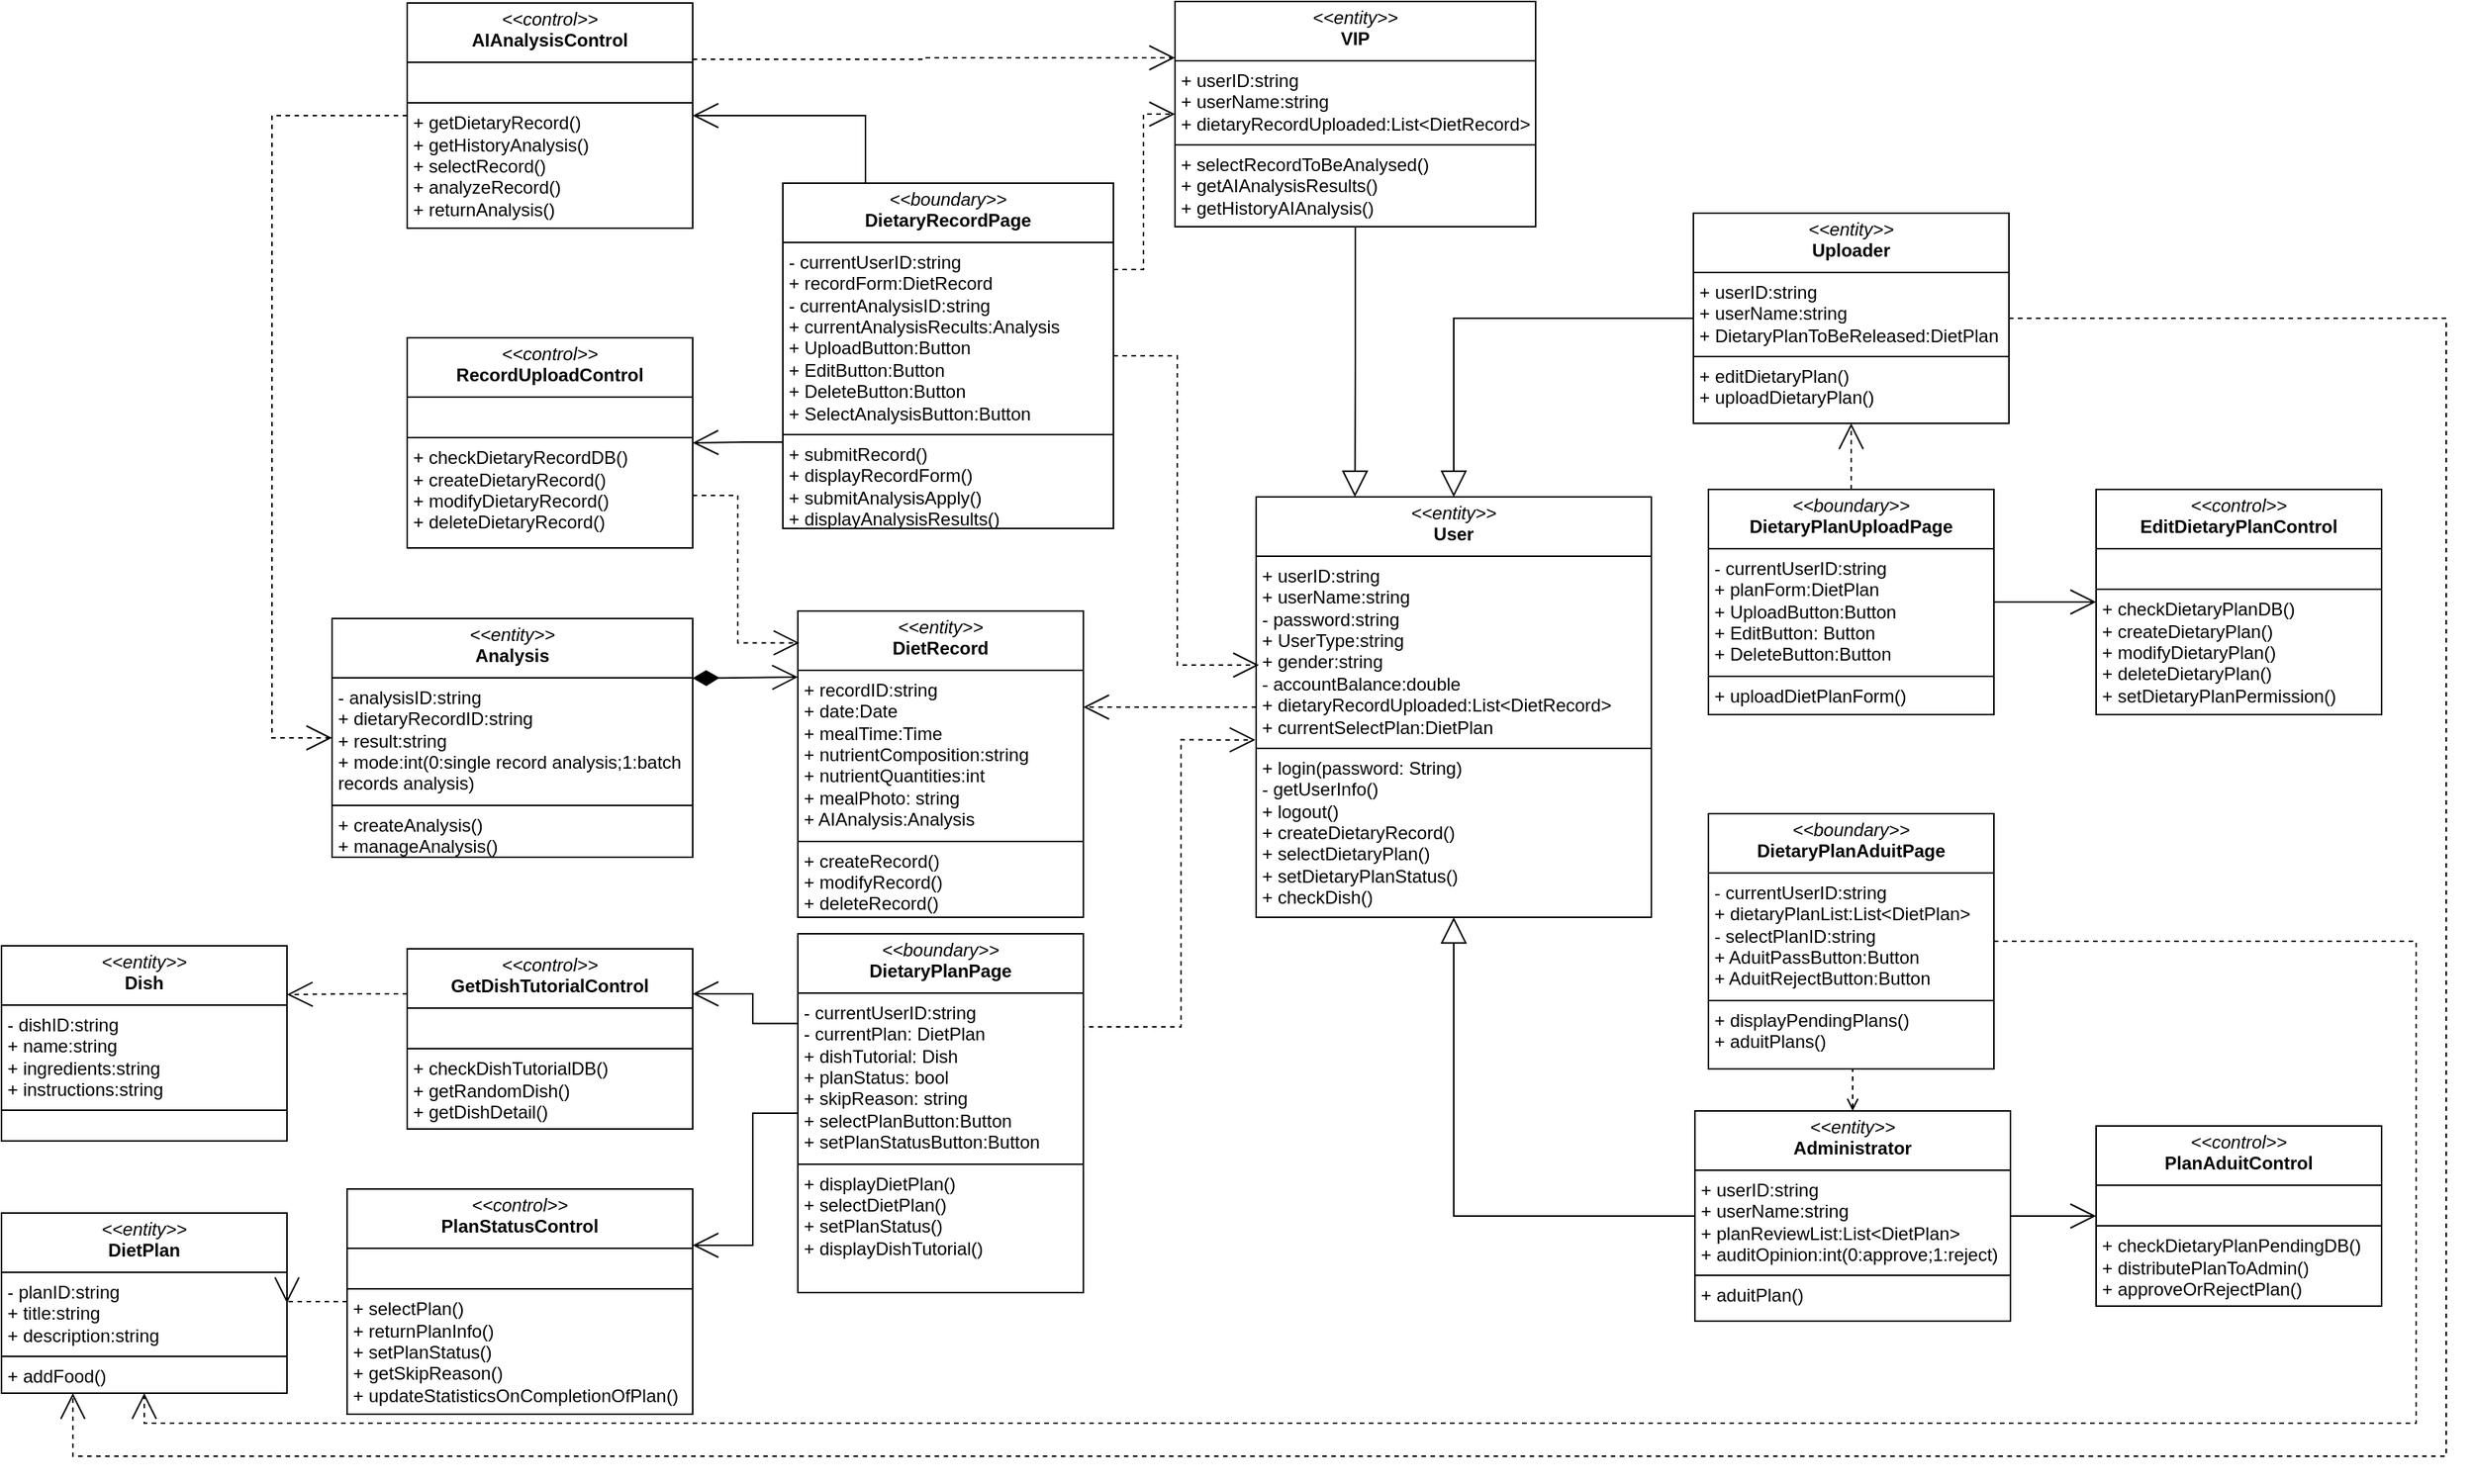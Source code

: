 <mxfile version="24.7.17">
  <diagram name="第 1 页" id="b5CFyAzR5DyCDUikjK1a">
    <mxGraphModel dx="1469" dy="1080" grid="1" gridSize="10" guides="1" tooltips="1" connect="1" arrows="1" fold="1" page="1" pageScale="1" pageWidth="827" pageHeight="1169" math="0" shadow="0">
      <root>
        <mxCell id="0" />
        <mxCell id="1" parent="0" />
        <mxCell id="4CscMd5ES8001QKOygNY-1" style="edgeStyle=orthogonalEdgeStyle;rounded=0;orthogonalLoop=1;jettySize=auto;html=1;exitX=0;exitY=0.75;exitDx=0;exitDy=0;entryX=1;entryY=0.5;entryDx=0;entryDy=0;endArrow=open;endFill=0;startSize=15;endSize=15;" parent="1" source="4CscMd5ES8001QKOygNY-4" target="4CscMd5ES8001QKOygNY-19" edge="1">
          <mxGeometry relative="1" as="geometry" />
        </mxCell>
        <mxCell id="4CscMd5ES8001QKOygNY-2" style="edgeStyle=orthogonalEdgeStyle;rounded=0;orthogonalLoop=1;jettySize=auto;html=1;exitX=1;exitY=0.25;exitDx=0;exitDy=0;entryX=0;entryY=0.5;entryDx=0;entryDy=0;endArrow=open;endFill=0;dashed=1;startSize=15;endSize=15;" parent="1" source="4CscMd5ES8001QKOygNY-4" target="4CscMd5ES8001QKOygNY-29" edge="1">
          <mxGeometry relative="1" as="geometry">
            <Array as="points">
              <mxPoint x="970" y="549" />
              <mxPoint x="970" y="445" />
            </Array>
          </mxGeometry>
        </mxCell>
        <mxCell id="4CscMd5ES8001QKOygNY-3" style="edgeStyle=orthogonalEdgeStyle;rounded=0;orthogonalLoop=1;jettySize=auto;html=1;exitX=0.25;exitY=0;exitDx=0;exitDy=0;entryX=1;entryY=0.5;entryDx=0;entryDy=0;endArrow=open;endFill=0;startSize=15;endSize=15;" parent="1" source="4CscMd5ES8001QKOygNY-4" target="4CscMd5ES8001QKOygNY-22" edge="1">
          <mxGeometry relative="1" as="geometry" />
        </mxCell>
        <mxCell id="4CscMd5ES8001QKOygNY-4" value="&lt;p style=&quot;margin:0px;margin-top:4px;text-align:center;&quot;&gt;&lt;i&gt;&amp;lt;&amp;lt;boundary&amp;gt;&amp;gt;&lt;/i&gt;&lt;br&gt;&lt;b&gt;DietaryRecordPage&lt;/b&gt;&lt;/p&gt;&lt;hr size=&quot;1&quot; style=&quot;border-style:solid;&quot;&gt;&lt;p style=&quot;margin:0px;margin-left:4px;&quot;&gt;- currentUserID:string&lt;br&gt;+ recordForm:DietRecord&lt;/p&gt;&lt;p style=&quot;margin:0px;margin-left:4px;&quot;&gt;- currentAnalysisID:string&lt;/p&gt;&lt;p style=&quot;margin:0px;margin-left:4px;&quot;&gt;+ currentAnalysisRecults:Analysis&lt;/p&gt;&lt;p style=&quot;margin:0px;margin-left:4px;&quot;&gt;+ UploadButton:Button&lt;/p&gt;&lt;p style=&quot;margin:0px;margin-left:4px;&quot;&gt;+ EditButton:Button&lt;/p&gt;&lt;p style=&quot;margin:0px;margin-left:4px;&quot;&gt;+ DeleteButton:Button&lt;/p&gt;&lt;p style=&quot;margin:0px;margin-left:4px;&quot;&gt;+ SelectAnalysisButton:Button&lt;/p&gt;&lt;hr size=&quot;1&quot; style=&quot;border-style:solid;&quot;&gt;&lt;p style=&quot;margin:0px;margin-left:4px;&quot;&gt;+ submitRecord()&lt;br&gt;+ displayRecordForm()&lt;/p&gt;&lt;p style=&quot;margin:0px;margin-left:4px;&quot;&gt;+ submitAnalysisApply()&lt;/p&gt;&lt;p style=&quot;margin:0px;margin-left:4px;&quot;&gt;+ displayAnalysisResults()&lt;/p&gt;" style="verticalAlign=top;align=left;overflow=fill;html=1;whiteSpace=wrap;" parent="1" vertex="1">
          <mxGeometry x="730" y="491" width="220" height="230" as="geometry" />
        </mxCell>
        <mxCell id="4CscMd5ES8001QKOygNY-5" style="edgeStyle=orthogonalEdgeStyle;rounded=0;orthogonalLoop=1;jettySize=auto;html=1;exitX=0;exitY=0.25;exitDx=0;exitDy=0;entryX=1;entryY=0.25;entryDx=0;entryDy=0;endArrow=open;endFill=0;startSize=15;endSize=15;" parent="1" source="4CscMd5ES8001QKOygNY-7" target="4CscMd5ES8001QKOygNY-28" edge="1">
          <mxGeometry relative="1" as="geometry" />
        </mxCell>
        <mxCell id="4CscMd5ES8001QKOygNY-6" style="edgeStyle=orthogonalEdgeStyle;rounded=0;orthogonalLoop=1;jettySize=auto;html=1;exitX=0;exitY=0.5;exitDx=0;exitDy=0;entryX=1;entryY=0.25;entryDx=0;entryDy=0;endArrow=open;endFill=0;startSize=15;endSize=15;" parent="1" source="4CscMd5ES8001QKOygNY-7" target="4CscMd5ES8001QKOygNY-24" edge="1">
          <mxGeometry relative="1" as="geometry" />
        </mxCell>
        <mxCell id="4CscMd5ES8001QKOygNY-7" value="&lt;p style=&quot;margin:0px;margin-top:4px;text-align:center;&quot;&gt;&lt;i&gt;&amp;lt;&amp;lt;boundary&amp;gt;&amp;gt;&lt;/i&gt;&lt;br&gt;&lt;b&gt;DietaryPlanPage&lt;/b&gt;&lt;/p&gt;&lt;hr size=&quot;1&quot; style=&quot;border-style:solid;&quot;&gt;&lt;p style=&quot;margin:0px;margin-left:4px;&quot;&gt;- currentUserID:string&lt;/p&gt;&lt;p style=&quot;margin:0px;margin-left:4px;&quot;&gt;- currentPlan: DietPlan&lt;/p&gt;&lt;p style=&quot;margin:0px;margin-left:4px;&quot;&gt;+ dishTutorial: Dish&lt;/p&gt;&lt;p style=&quot;margin:0px;margin-left:4px;&quot;&gt;+ planStatus: bool&lt;/p&gt;&lt;p style=&quot;margin:0px;margin-left:4px;&quot;&gt;+ skipReason: string&lt;/p&gt;&lt;p style=&quot;margin:0px;margin-left:4px;&quot;&gt;+ selectPlanButton:Button&lt;/p&gt;&lt;p style=&quot;margin:0px;margin-left:4px;&quot;&gt;+ setPlanStatusButton:Button&lt;/p&gt;&lt;hr size=&quot;1&quot; style=&quot;border-style:solid;&quot;&gt;&lt;p style=&quot;margin:0px;margin-left:4px;&quot;&gt;+ displayDietPlan()&lt;/p&gt;&lt;p style=&quot;margin:0px;margin-left:4px;&quot;&gt;+ selectDietPlan()&lt;/p&gt;&lt;p style=&quot;margin:0px;margin-left:4px;&quot;&gt;+ setPlanStatus()&lt;/p&gt;&lt;p style=&quot;margin:0px;margin-left:4px;&quot;&gt;+ displayDishTutorial()&lt;/p&gt;&lt;p style=&quot;margin:0px;margin-left:4px;&quot;&gt;&lt;br&gt;&lt;/p&gt;" style="verticalAlign=top;align=left;overflow=fill;html=1;whiteSpace=wrap;" parent="1" vertex="1">
          <mxGeometry x="740" y="991" width="190" height="239" as="geometry" />
        </mxCell>
        <mxCell id="4CscMd5ES8001QKOygNY-8" style="edgeStyle=orthogonalEdgeStyle;rounded=0;orthogonalLoop=1;jettySize=auto;html=1;exitX=0.5;exitY=0;exitDx=0;exitDy=0;entryX=0.5;entryY=1;entryDx=0;entryDy=0;dashed=1;endArrow=open;endFill=0;startSize=15;endSize=15;" parent="1" source="4CscMd5ES8001QKOygNY-10" target="4CscMd5ES8001QKOygNY-35" edge="1">
          <mxGeometry relative="1" as="geometry" />
        </mxCell>
        <mxCell id="4CscMd5ES8001QKOygNY-9" style="edgeStyle=orthogonalEdgeStyle;rounded=0;orthogonalLoop=1;jettySize=auto;html=1;exitX=1;exitY=0.5;exitDx=0;exitDy=0;entryX=0;entryY=0.5;entryDx=0;entryDy=0;endArrow=open;endFill=0;startSize=15;endSize=15;" parent="1" source="4CscMd5ES8001QKOygNY-10" target="4CscMd5ES8001QKOygNY-25" edge="1">
          <mxGeometry relative="1" as="geometry">
            <mxPoint x="1604" y="770" as="targetPoint" />
          </mxGeometry>
        </mxCell>
        <mxCell id="4CscMd5ES8001QKOygNY-10" value="&lt;p style=&quot;margin:0px;margin-top:4px;text-align:center;&quot;&gt;&lt;i&gt;&amp;lt;&amp;lt;boundary&amp;gt;&amp;gt;&lt;/i&gt;&lt;br&gt;&lt;b&gt;DietaryPlanUploadPage&lt;/b&gt;&lt;/p&gt;&lt;hr size=&quot;1&quot; style=&quot;border-style:solid;&quot;&gt;&lt;p style=&quot;margin:0px;margin-left:4px;&quot;&gt;- currentUserID:string&lt;/p&gt;&lt;p style=&quot;margin:0px;margin-left:4px;&quot;&gt;+ planForm:DietPlan&lt;/p&gt;&lt;p style=&quot;margin:0px;margin-left:4px;&quot;&gt;+ UploadButton:Button&lt;/p&gt;&lt;p style=&quot;margin:0px;margin-left:4px;&quot;&gt;+ EditButton: Button&lt;/p&gt;&lt;p style=&quot;margin:0px;margin-left:4px;&quot;&gt;+ DeleteButton:Button&lt;/p&gt;&lt;hr size=&quot;1&quot; style=&quot;border-style:solid;&quot;&gt;&lt;p style=&quot;margin:0px;margin-left:4px;&quot;&gt;+ uploadDietPlanForm()&lt;/p&gt;" style="verticalAlign=top;align=left;overflow=fill;html=1;whiteSpace=wrap;" parent="1" vertex="1">
          <mxGeometry x="1346" y="695" width="190" height="150" as="geometry" />
        </mxCell>
        <mxCell id="4CscMd5ES8001QKOygNY-11" style="edgeStyle=orthogonalEdgeStyle;rounded=0;orthogonalLoop=1;jettySize=auto;html=1;exitX=0.5;exitY=1;exitDx=0;exitDy=0;entryX=0.5;entryY=0;entryDx=0;entryDy=0;dashed=1;endArrow=open;endFill=0;" parent="1" source="4CscMd5ES8001QKOygNY-13" target="4CscMd5ES8001QKOygNY-32" edge="1">
          <mxGeometry relative="1" as="geometry" />
        </mxCell>
        <mxCell id="4CscMd5ES8001QKOygNY-12" style="edgeStyle=orthogonalEdgeStyle;rounded=0;orthogonalLoop=1;jettySize=auto;html=1;exitX=1;exitY=0.5;exitDx=0;exitDy=0;entryX=0.5;entryY=1;entryDx=0;entryDy=0;dashed=1;endArrow=open;endFill=0;endSize=15;" parent="1" source="4CscMd5ES8001QKOygNY-13" target="4CscMd5ES8001QKOygNY-17" edge="1">
          <mxGeometry relative="1" as="geometry">
            <Array as="points">
              <mxPoint x="1817" y="996" />
              <mxPoint x="1817" y="1317" />
              <mxPoint x="305" y="1317" />
            </Array>
          </mxGeometry>
        </mxCell>
        <mxCell id="4CscMd5ES8001QKOygNY-13" value="&lt;p style=&quot;margin:0px;margin-top:4px;text-align:center;&quot;&gt;&lt;i&gt;&amp;lt;&amp;lt;boundary&amp;gt;&amp;gt;&lt;/i&gt;&lt;br&gt;&lt;b&gt;DietaryPlanAduitPage&lt;/b&gt;&lt;/p&gt;&lt;hr size=&quot;1&quot; style=&quot;border-style:solid;&quot;&gt;&lt;p style=&quot;margin:0px;margin-left:4px;&quot;&gt;- currentUserID:string&lt;/p&gt;&lt;p style=&quot;margin:0px;margin-left:4px;&quot;&gt;+ dietaryPlanList:List&amp;lt;DietPlan&amp;gt;&lt;/p&gt;&lt;p style=&quot;margin:0px;margin-left:4px;&quot;&gt;- selectPlanID:string&lt;/p&gt;&lt;p style=&quot;margin:0px;margin-left:4px;&quot;&gt;+ AduitPassButton:Button&lt;/p&gt;&lt;p style=&quot;margin:0px;margin-left:4px;&quot;&gt;+ AduitRejectButton:Button&lt;/p&gt;&lt;hr size=&quot;1&quot; style=&quot;border-style:solid;&quot;&gt;&lt;p style=&quot;margin:0px;margin-left:4px;&quot;&gt;+ displayPendingPlans()&lt;/p&gt;&lt;p style=&quot;margin:0px;margin-left:4px;&quot;&gt;+ aduitPlans()&lt;/p&gt;" style="verticalAlign=top;align=left;overflow=fill;html=1;whiteSpace=wrap;" parent="1" vertex="1">
          <mxGeometry x="1346" y="911" width="190" height="170" as="geometry" />
        </mxCell>
        <mxCell id="4CscMd5ES8001QKOygNY-14" value="&lt;p style=&quot;margin:0px;margin-top:4px;text-align:center;&quot;&gt;&lt;i&gt;&amp;lt;&amp;lt;entity&amp;gt;&amp;gt;&lt;/i&gt;&lt;br&gt;&lt;b&gt;DietRecord&lt;/b&gt;&lt;/p&gt;&lt;hr size=&quot;1&quot; style=&quot;border-style:solid;&quot;&gt;&lt;p style=&quot;margin:0px;margin-left:4px;&quot;&gt;+ recordID:string&lt;/p&gt;&lt;p style=&quot;margin:0px;margin-left:4px;&quot;&gt;+ date:Date&lt;/p&gt;&lt;p style=&quot;margin:0px;margin-left:4px;&quot;&gt;+ mealTime:Time&lt;/p&gt;&lt;p style=&quot;margin:0px;margin-left:4px;&quot;&gt;+&amp;nbsp;nutrientComposition:string&lt;/p&gt;&lt;p style=&quot;margin:0px;margin-left:4px;&quot;&gt;+ nutrientQuantities:int&lt;/p&gt;&lt;p style=&quot;margin:0px;margin-left:4px;&quot;&gt;+ mealPhoto: string&lt;/p&gt;&lt;p style=&quot;margin:0px;margin-left:4px;&quot;&gt;+ AIAnalysis:Analysis&lt;/p&gt;&lt;hr size=&quot;1&quot; style=&quot;border-style:solid;&quot;&gt;&lt;p style=&quot;margin:0px;margin-left:4px;&quot;&gt;+ createRecord()&lt;/p&gt;&lt;p style=&quot;margin:0px;margin-left:4px;&quot;&gt;+ modifyRecord()&lt;/p&gt;&lt;p style=&quot;margin:0px;margin-left:4px;&quot;&gt;+ deleteRecord()&lt;/p&gt;" style="verticalAlign=top;align=left;overflow=fill;html=1;whiteSpace=wrap;" parent="1" vertex="1">
          <mxGeometry x="740" y="776" width="190" height="204" as="geometry" />
        </mxCell>
        <mxCell id="4CscMd5ES8001QKOygNY-15" style="edgeStyle=orthogonalEdgeStyle;rounded=0;orthogonalLoop=1;jettySize=auto;html=1;exitX=1;exitY=0.25;exitDx=0;exitDy=0;endArrow=open;endFill=0;startArrow=diamondThin;startFill=1;startSize=15;endSize=15;" parent="1" source="4CscMd5ES8001QKOygNY-16" edge="1">
          <mxGeometry relative="1" as="geometry">
            <mxPoint x="740" y="820" as="targetPoint" />
            <Array as="points">
              <mxPoint x="740" y="821" />
            </Array>
          </mxGeometry>
        </mxCell>
        <mxCell id="4CscMd5ES8001QKOygNY-16" value="&lt;p style=&quot;margin:0px;margin-top:4px;text-align:center;&quot;&gt;&lt;i&gt;&amp;lt;&amp;lt;entity&amp;gt;&amp;gt;&lt;/i&gt;&lt;br&gt;&lt;b&gt;Analysis&lt;/b&gt;&lt;/p&gt;&lt;hr size=&quot;1&quot; style=&quot;border-style:solid;&quot;&gt;&lt;p style=&quot;margin:0px;margin-left:4px;&quot;&gt;- analysisID:string&lt;/p&gt;&lt;p style=&quot;margin:0px;margin-left:4px;&quot;&gt;+ dietaryRecordID:string&lt;/p&gt;&lt;p style=&quot;margin:0px;margin-left:4px;&quot;&gt;+ result:string&lt;/p&gt;&lt;p style=&quot;margin:0px;margin-left:4px;&quot;&gt;+ mode:int(0:single record analysis;1:batch records analysis)&lt;/p&gt;&lt;hr size=&quot;1&quot; style=&quot;border-style:solid;&quot;&gt;&lt;p style=&quot;margin:0px;margin-left:4px;&quot;&gt;+ createAnalysis()&lt;/p&gt;&lt;p style=&quot;margin:0px;margin-left:4px;&quot;&gt;+ manageAnalysis()&lt;/p&gt;&lt;p style=&quot;margin:0px;margin-left:4px;&quot;&gt;&lt;br&gt;&lt;/p&gt;" style="verticalAlign=top;align=left;overflow=fill;html=1;whiteSpace=wrap;" parent="1" vertex="1">
          <mxGeometry x="430" y="781" width="240" height="159" as="geometry" />
        </mxCell>
        <mxCell id="4CscMd5ES8001QKOygNY-17" value="&lt;p style=&quot;margin:0px;margin-top:4px;text-align:center;&quot;&gt;&lt;i&gt;&amp;lt;&amp;lt;entity&amp;gt;&amp;gt;&lt;/i&gt;&lt;br&gt;&lt;b&gt;DietPlan&lt;/b&gt;&lt;/p&gt;&lt;hr size=&quot;1&quot; style=&quot;border-style:solid;&quot;&gt;&lt;p style=&quot;margin:0px;margin-left:4px;&quot;&gt;- planID:string&lt;/p&gt;&lt;p style=&quot;margin:0px;margin-left:4px;&quot;&gt;+ title:string&lt;/p&gt;&lt;p style=&quot;margin:0px;margin-left:4px;&quot;&gt;+ description:string&lt;span style=&quot;background-color: initial;&quot;&gt;&amp;nbsp;&lt;/span&gt;&lt;/p&gt;&lt;hr size=&quot;1&quot; style=&quot;border-style:solid;&quot;&gt;&lt;p style=&quot;margin:0px;margin-left:4px;&quot;&gt;+ addFood()&lt;/p&gt;" style="verticalAlign=top;align=left;overflow=fill;html=1;whiteSpace=wrap;" parent="1" vertex="1">
          <mxGeometry x="210" y="1177" width="190" height="120" as="geometry" />
        </mxCell>
        <mxCell id="4CscMd5ES8001QKOygNY-18" value="&lt;p style=&quot;margin:0px;margin-top:4px;text-align:center;&quot;&gt;&lt;i&gt;&amp;lt;&amp;lt;entity&amp;gt;&amp;gt;&lt;/i&gt;&lt;br&gt;&lt;b&gt;Dish&lt;/b&gt;&lt;/p&gt;&lt;hr size=&quot;1&quot; style=&quot;border-style:solid;&quot;&gt;&lt;p style=&quot;margin:0px;margin-left:4px;&quot;&gt;- dishID:string&lt;/p&gt;&lt;p style=&quot;margin:0px;margin-left:4px;&quot;&gt;+ name:string&lt;/p&gt;&lt;p style=&quot;margin:0px;margin-left:4px;&quot;&gt;+ ingredients:string&lt;/p&gt;&lt;p style=&quot;margin:0px;margin-left:4px;&quot;&gt;+ instructions:string&lt;/p&gt;&lt;hr size=&quot;1&quot; style=&quot;border-style:solid;&quot;&gt;&lt;p style=&quot;margin:0px;margin-left:4px;&quot;&gt;&lt;br&gt;&lt;/p&gt;" style="verticalAlign=top;align=left;overflow=fill;html=1;whiteSpace=wrap;" parent="1" vertex="1">
          <mxGeometry x="210" y="999" width="190" height="130" as="geometry" />
        </mxCell>
        <mxCell id="4CscMd5ES8001QKOygNY-19" value="&lt;p style=&quot;margin:0px;margin-top:4px;text-align:center;&quot;&gt;&lt;i&gt;&amp;lt;&amp;lt;control&amp;gt;&amp;gt;&lt;/i&gt;&lt;br&gt;&lt;b&gt;RecordUploadControl&lt;/b&gt;&lt;/p&gt;&lt;hr size=&quot;1&quot; style=&quot;border-style:solid;&quot;&gt;&lt;p style=&quot;margin:0px;margin-left:4px;&quot;&gt;&lt;br&gt;&lt;/p&gt;&lt;hr size=&quot;1&quot; style=&quot;border-style:solid;&quot;&gt;&lt;p style=&quot;margin:0px;margin-left:4px;&quot;&gt;+ checkDietaryRecordDB()&lt;/p&gt;&lt;p style=&quot;margin:0px;margin-left:4px;&quot;&gt;+ createDietaryRecord()&lt;/p&gt;&lt;p style=&quot;margin:0px;margin-left:4px;&quot;&gt;+ modifyDietaryRecord()&lt;/p&gt;&lt;p style=&quot;margin:0px;margin-left:4px;&quot;&gt;+ deleteDietaryRecord()&lt;/p&gt;&lt;p style=&quot;margin:0px;margin-left:4px;&quot;&gt;&lt;br&gt;&lt;/p&gt;" style="verticalAlign=top;align=left;overflow=fill;html=1;whiteSpace=wrap;" parent="1" vertex="1">
          <mxGeometry x="480" y="594" width="190" height="140" as="geometry" />
        </mxCell>
        <mxCell id="4CscMd5ES8001QKOygNY-20" style="edgeStyle=orthogonalEdgeStyle;rounded=0;orthogonalLoop=1;jettySize=auto;html=1;exitX=0;exitY=0.5;exitDx=0;exitDy=0;dashed=1;endArrow=open;endFill=0;startSize=15;endSize=15;entryX=0;entryY=0.5;entryDx=0;entryDy=0;" parent="1" source="4CscMd5ES8001QKOygNY-22" target="4CscMd5ES8001QKOygNY-16" edge="1">
          <mxGeometry relative="1" as="geometry">
            <Array as="points">
              <mxPoint x="390" y="446" />
              <mxPoint x="390" y="861" />
            </Array>
            <mxPoint x="390" y="870" as="targetPoint" />
          </mxGeometry>
        </mxCell>
        <mxCell id="4CscMd5ES8001QKOygNY-21" style="edgeStyle=orthogonalEdgeStyle;rounded=0;orthogonalLoop=1;jettySize=auto;html=1;exitX=1;exitY=0.25;exitDx=0;exitDy=0;entryX=0;entryY=0.25;entryDx=0;entryDy=0;dashed=1;endArrow=open;endFill=0;startSize=15;endSize=15;" parent="1" source="4CscMd5ES8001QKOygNY-22" target="4CscMd5ES8001QKOygNY-29" edge="1">
          <mxGeometry relative="1" as="geometry" />
        </mxCell>
        <mxCell id="4CscMd5ES8001QKOygNY-22" value="&lt;p style=&quot;margin:0px;margin-top:4px;text-align:center;&quot;&gt;&lt;i&gt;&amp;lt;&amp;lt;control&amp;gt;&amp;gt;&lt;/i&gt;&lt;br&gt;&lt;b&gt;AIAnalysisControl&lt;/b&gt;&lt;/p&gt;&lt;hr size=&quot;1&quot; style=&quot;border-style:solid;&quot;&gt;&lt;p style=&quot;margin:0px;margin-left:4px;&quot;&gt;&lt;br&gt;&lt;/p&gt;&lt;hr size=&quot;1&quot; style=&quot;border-style:solid;&quot;&gt;&lt;p style=&quot;margin:0px;margin-left:4px;&quot;&gt;+ getDietaryRecord()&lt;/p&gt;&lt;p style=&quot;margin:0px;margin-left:4px;&quot;&gt;+ getHistoryAnalysis()&lt;/p&gt;&lt;p style=&quot;margin:0px;margin-left:4px;&quot;&gt;+ selectRecord()&lt;/p&gt;&lt;p style=&quot;margin:0px;margin-left:4px;&quot;&gt;+ analyzeRecord()&lt;/p&gt;&lt;p style=&quot;margin:0px;margin-left:4px;&quot;&gt;+ returnAnalysis()&lt;/p&gt;" style="verticalAlign=top;align=left;overflow=fill;html=1;whiteSpace=wrap;" parent="1" vertex="1">
          <mxGeometry x="480" y="371" width="190" height="150" as="geometry" />
        </mxCell>
        <mxCell id="4CscMd5ES8001QKOygNY-23" style="edgeStyle=orthogonalEdgeStyle;rounded=0;orthogonalLoop=1;jettySize=auto;html=1;exitX=0;exitY=0.5;exitDx=0;exitDy=0;entryX=1;entryY=0.5;entryDx=0;entryDy=0;dashed=1;endArrow=open;endFill=0;startSize=15;endSize=15;" parent="1" source="4CscMd5ES8001QKOygNY-24" target="4CscMd5ES8001QKOygNY-17" edge="1">
          <mxGeometry relative="1" as="geometry" />
        </mxCell>
        <mxCell id="4CscMd5ES8001QKOygNY-24" value="&lt;p style=&quot;margin:0px;margin-top:4px;text-align:center;&quot;&gt;&lt;i&gt;&amp;lt;&amp;lt;control&amp;gt;&amp;gt;&lt;/i&gt;&lt;br&gt;&lt;b&gt;PlanStatusControl&lt;/b&gt;&lt;/p&gt;&lt;hr size=&quot;1&quot; style=&quot;border-style:solid;&quot;&gt;&lt;p style=&quot;margin:0px;margin-left:4px;&quot;&gt;&lt;br&gt;&lt;/p&gt;&lt;hr size=&quot;1&quot; style=&quot;border-style:solid;&quot;&gt;&lt;p style=&quot;margin: 0px 0px 0px 4px;&quot;&gt;+ selectPlan()&lt;/p&gt;&lt;p style=&quot;margin: 0px 0px 0px 4px;&quot;&gt;+ returnPlanInfo()&lt;/p&gt;&lt;p style=&quot;margin:0px;margin-left:4px;&quot;&gt;+ setPlanStatus()&lt;/p&gt;&lt;p style=&quot;margin:0px;margin-left:4px;&quot;&gt;+ getSkipReason()&lt;/p&gt;&lt;p style=&quot;margin:0px;margin-left:4px;&quot;&gt;+ updateStatisticsOnCompletionOfPlan()&lt;/p&gt;" style="verticalAlign=top;align=left;overflow=fill;html=1;whiteSpace=wrap;" parent="1" vertex="1">
          <mxGeometry x="440" y="1161" width="230" height="150" as="geometry" />
        </mxCell>
        <mxCell id="4CscMd5ES8001QKOygNY-25" value="&lt;p style=&quot;margin:0px;margin-top:4px;text-align:center;&quot;&gt;&lt;i&gt;&amp;lt;&amp;lt;control&amp;gt;&amp;gt;&lt;/i&gt;&lt;br&gt;&lt;b&gt;EditDietaryPlanControl&lt;/b&gt;&lt;/p&gt;&lt;hr size=&quot;1&quot; style=&quot;border-style:solid;&quot;&gt;&lt;p style=&quot;margin:0px;margin-left:4px;&quot;&gt;&lt;br&gt;&lt;/p&gt;&lt;hr size=&quot;1&quot; style=&quot;border-style:solid;&quot;&gt;&lt;p style=&quot;margin:0px;margin-left:4px;&quot;&gt;+ checkDietaryPlanDB()&lt;/p&gt;&lt;p style=&quot;margin:0px;margin-left:4px;&quot;&gt;+ createDietaryPlan()&lt;/p&gt;&lt;p style=&quot;margin:0px;margin-left:4px;&quot;&gt;+ modifyDietaryPlan()&lt;/p&gt;&lt;p style=&quot;margin:0px;margin-left:4px;&quot;&gt;+ deleteDietaryPlan()&lt;/p&gt;&lt;p style=&quot;margin:0px;margin-left:4px;&quot;&gt;+ setDietaryPlanPermission()&lt;/p&gt;" style="verticalAlign=top;align=left;overflow=fill;html=1;whiteSpace=wrap;" parent="1" vertex="1">
          <mxGeometry x="1604" y="695" width="190" height="150" as="geometry" />
        </mxCell>
        <mxCell id="4CscMd5ES8001QKOygNY-26" value="&lt;p style=&quot;margin:0px;margin-top:4px;text-align:center;&quot;&gt;&lt;i&gt;&amp;lt;&amp;lt;control&amp;gt;&amp;gt;&lt;/i&gt;&lt;br&gt;&lt;b&gt;PlanAduitControl&lt;/b&gt;&lt;/p&gt;&lt;hr size=&quot;1&quot; style=&quot;border-style:solid;&quot;&gt;&lt;p style=&quot;margin:0px;margin-left:4px;&quot;&gt;&lt;br&gt;&lt;/p&gt;&lt;hr size=&quot;1&quot; style=&quot;border-style:solid;&quot;&gt;&lt;p style=&quot;margin:0px;margin-left:4px;&quot;&gt;+ checkDietaryPlanPendingDB()&lt;/p&gt;&lt;p style=&quot;margin:0px;margin-left:4px;&quot;&gt;+ distributePlanToAdmin()&lt;/p&gt;&lt;p style=&quot;margin:0px;margin-left:4px;&quot;&gt;+ approveOrRejectPlan()&lt;/p&gt;&lt;p style=&quot;margin:0px;margin-left:4px;&quot;&gt;&lt;br&gt;&lt;/p&gt;" style="verticalAlign=top;align=left;overflow=fill;html=1;whiteSpace=wrap;" parent="1" vertex="1">
          <mxGeometry x="1604" y="1119" width="190" height="120" as="geometry" />
        </mxCell>
        <mxCell id="4CscMd5ES8001QKOygNY-27" style="edgeStyle=orthogonalEdgeStyle;rounded=0;orthogonalLoop=1;jettySize=auto;html=1;exitX=0;exitY=0.25;exitDx=0;exitDy=0;entryX=1;entryY=0.25;entryDx=0;entryDy=0;dashed=1;endArrow=open;endFill=0;startSize=15;endSize=15;" parent="1" source="4CscMd5ES8001QKOygNY-28" target="4CscMd5ES8001QKOygNY-18" edge="1">
          <mxGeometry relative="1" as="geometry" />
        </mxCell>
        <mxCell id="4CscMd5ES8001QKOygNY-28" value="&lt;p style=&quot;margin:0px;margin-top:4px;text-align:center;&quot;&gt;&lt;i&gt;&amp;lt;&amp;lt;control&amp;gt;&amp;gt;&lt;/i&gt;&lt;br&gt;&lt;b&gt;GetDishTutorialControl&lt;/b&gt;&lt;/p&gt;&lt;hr size=&quot;1&quot; style=&quot;border-style:solid;&quot;&gt;&lt;p style=&quot;margin:0px;margin-left:4px;&quot;&gt;&lt;br&gt;&lt;/p&gt;&lt;hr size=&quot;1&quot; style=&quot;border-style:solid;&quot;&gt;&lt;p style=&quot;margin:0px;margin-left:4px;&quot;&gt;+ checkDishTutorialDB()&lt;/p&gt;&lt;p style=&quot;margin:0px;margin-left:4px;&quot;&gt;+ getRandomDish()&lt;/p&gt;&lt;p style=&quot;margin:0px;margin-left:4px;&quot;&gt;+ getDishDetail()&lt;/p&gt;&lt;p style=&quot;margin:0px;margin-left:4px;&quot;&gt;&lt;br&gt;&lt;/p&gt;" style="verticalAlign=top;align=left;overflow=fill;html=1;whiteSpace=wrap;" parent="1" vertex="1">
          <mxGeometry x="480" y="1001" width="190" height="120" as="geometry" />
        </mxCell>
        <mxCell id="4CscMd5ES8001QKOygNY-29" value="&lt;p style=&quot;margin:0px;margin-top:4px;text-align:center;&quot;&gt;&lt;i&gt;&amp;lt;&amp;lt;entity&amp;gt;&amp;gt;&lt;/i&gt;&lt;br&gt;&lt;b&gt;VIP&lt;/b&gt;&lt;/p&gt;&lt;hr size=&quot;1&quot; style=&quot;border-style:solid;&quot;&gt;&lt;p style=&quot;margin:0px;margin-left:4px;&quot;&gt;+ userID:string&lt;/p&gt;&lt;p style=&quot;margin:0px;margin-left:4px;&quot;&gt;+ userName:string&lt;/p&gt;&lt;p style=&quot;margin:0px;margin-left:4px;&quot;&gt;+ dietaryRecordUploaded:List&amp;lt;DietRecord&amp;gt;&lt;/p&gt;&lt;hr size=&quot;1&quot; style=&quot;border-style:solid;&quot;&gt;&lt;p style=&quot;margin:0px;margin-left:4px;&quot;&gt;+ selectRecordToBeAnalysed()&lt;/p&gt;&lt;p style=&quot;margin:0px;margin-left:4px;&quot;&gt;+ getAIAnalysisResults()&lt;/p&gt;&lt;p style=&quot;margin:0px;margin-left:4px;&quot;&gt;+ getHistoryAIAnalysis()&lt;/p&gt;&lt;p style=&quot;margin:0px;margin-left:4px;&quot;&gt;&lt;br&gt;&lt;/p&gt;" style="verticalAlign=top;align=left;overflow=fill;html=1;whiteSpace=wrap;" parent="1" vertex="1">
          <mxGeometry x="991" y="370" width="240" height="150" as="geometry" />
        </mxCell>
        <mxCell id="4CscMd5ES8001QKOygNY-30" style="edgeStyle=orthogonalEdgeStyle;rounded=0;orthogonalLoop=1;jettySize=auto;html=1;exitX=0;exitY=0.5;exitDx=0;exitDy=0;entryX=0.5;entryY=1;entryDx=0;entryDy=0;endArrow=block;endFill=0;startSize=15;endSize=15;" parent="1" source="4CscMd5ES8001QKOygNY-32" target="4CscMd5ES8001QKOygNY-36" edge="1">
          <mxGeometry relative="1" as="geometry" />
        </mxCell>
        <mxCell id="4CscMd5ES8001QKOygNY-31" style="edgeStyle=orthogonalEdgeStyle;rounded=0;orthogonalLoop=1;jettySize=auto;html=1;exitX=1;exitY=0.5;exitDx=0;exitDy=0;entryX=0;entryY=0.5;entryDx=0;entryDy=0;endArrow=open;endFill=0;endSize=15;" parent="1" source="4CscMd5ES8001QKOygNY-32" target="4CscMd5ES8001QKOygNY-26" edge="1">
          <mxGeometry relative="1" as="geometry" />
        </mxCell>
        <mxCell id="4CscMd5ES8001QKOygNY-32" value="&lt;p style=&quot;margin:0px;margin-top:4px;text-align:center;&quot;&gt;&lt;i&gt;&amp;lt;&amp;lt;entity&amp;gt;&amp;gt;&lt;/i&gt;&lt;br&gt;&lt;b&gt;Administrator&lt;/b&gt;&lt;/p&gt;&lt;hr size=&quot;1&quot; style=&quot;border-style:solid;&quot;&gt;&lt;p style=&quot;margin:0px;margin-left:4px;&quot;&gt;+ userID:string&lt;/p&gt;&lt;p style=&quot;margin:0px;margin-left:4px;&quot;&gt;+ userName:string&lt;/p&gt;&lt;p style=&quot;margin:0px;margin-left:4px;&quot;&gt;+&lt;span style=&quot;background-color: initial;&quot;&gt;&amp;nbsp;p&lt;/span&gt;&lt;span style=&quot;background-color: initial;&quot;&gt;lanReviewLis&lt;/span&gt;&lt;span style=&quot;background-color: initial;&quot;&gt;t:List&amp;lt;DietPlan&amp;gt;&lt;/span&gt;&lt;/p&gt;&lt;p style=&quot;margin:0px;margin-left:4px;&quot;&gt;&lt;span style=&quot;background-color: initial;&quot;&gt;+ a&lt;/span&gt;&lt;span style=&quot;background-color: initial;&quot;&gt;uditOpinion:int(0:approve;1:reject)&lt;/span&gt;&lt;/p&gt;&lt;hr size=&quot;1&quot; style=&quot;border-style:solid;&quot;&gt;&lt;p style=&quot;margin:0px;margin-left:4px;&quot;&gt;+ aduitPlan()&lt;/p&gt;" style="verticalAlign=top;align=left;overflow=fill;html=1;whiteSpace=wrap;" parent="1" vertex="1">
          <mxGeometry x="1337" y="1109" width="210" height="140" as="geometry" />
        </mxCell>
        <mxCell id="4CscMd5ES8001QKOygNY-33" style="edgeStyle=orthogonalEdgeStyle;rounded=0;orthogonalLoop=1;jettySize=auto;html=1;exitX=0;exitY=0.5;exitDx=0;exitDy=0;entryX=0.5;entryY=0;entryDx=0;entryDy=0;endArrow=block;endFill=0;startSize=15;endSize=15;" parent="1" source="4CscMd5ES8001QKOygNY-35" target="4CscMd5ES8001QKOygNY-36" edge="1">
          <mxGeometry relative="1" as="geometry" />
        </mxCell>
        <mxCell id="4CscMd5ES8001QKOygNY-34" style="edgeStyle=orthogonalEdgeStyle;rounded=0;orthogonalLoop=1;jettySize=auto;html=1;exitX=1;exitY=0.5;exitDx=0;exitDy=0;entryX=0.25;entryY=1;entryDx=0;entryDy=0;dashed=1;endArrow=open;endFill=0;endSize=15;" parent="1" source="4CscMd5ES8001QKOygNY-35" target="4CscMd5ES8001QKOygNY-17" edge="1">
          <mxGeometry relative="1" as="geometry">
            <Array as="points">
              <mxPoint x="1837" y="581" />
              <mxPoint x="1837" y="1339" />
              <mxPoint x="258" y="1339" />
            </Array>
          </mxGeometry>
        </mxCell>
        <mxCell id="4CscMd5ES8001QKOygNY-35" value="&lt;p style=&quot;margin:0px;margin-top:4px;text-align:center;&quot;&gt;&lt;i&gt;&amp;lt;&amp;lt;entity&amp;gt;&amp;gt;&lt;/i&gt;&lt;br&gt;&lt;b&gt;Uploader&lt;/b&gt;&lt;/p&gt;&lt;hr size=&quot;1&quot; style=&quot;border-style:solid;&quot;&gt;&lt;p style=&quot;margin:0px;margin-left:4px;&quot;&gt;+ userID:string&lt;/p&gt;&lt;p style=&quot;margin:0px;margin-left:4px;&quot;&gt;+ userName:string&lt;/p&gt;&lt;p style=&quot;margin:0px;margin-left:4px;&quot;&gt;+ DietaryPlanToBeReleased:DietPlan&lt;/p&gt;&lt;hr size=&quot;1&quot; style=&quot;border-style:solid;&quot;&gt;&lt;p style=&quot;margin:0px;margin-left:4px;&quot;&gt;+ editDietaryPlan()&lt;/p&gt;&lt;p style=&quot;margin:0px;margin-left:4px;&quot;&gt;+ uploadDietaryPlan()&lt;/p&gt;" style="verticalAlign=top;align=left;overflow=fill;html=1;whiteSpace=wrap;" parent="1" vertex="1">
          <mxGeometry x="1336" y="511" width="210" height="140" as="geometry" />
        </mxCell>
        <mxCell id="4CscMd5ES8001QKOygNY-36" value="&lt;p style=&quot;margin:0px;margin-top:4px;text-align:center;&quot;&gt;&lt;i&gt;&amp;lt;&amp;lt;entity&amp;gt;&amp;gt;&lt;/i&gt;&lt;br&gt;&lt;b&gt;User&lt;/b&gt;&lt;/p&gt;&lt;hr size=&quot;1&quot; style=&quot;border-style:solid;&quot;&gt;&lt;p style=&quot;margin:0px;margin-left:4px;&quot;&gt;+ userID:string&lt;/p&gt;&lt;p style=&quot;margin:0px;margin-left:4px;&quot;&gt;+ userName:string&lt;/p&gt;&lt;p style=&quot;margin:0px;margin-left:4px;&quot;&gt;- password:string&lt;/p&gt;&lt;p style=&quot;margin:0px;margin-left:4px;&quot;&gt;+ UserType:string&lt;/p&gt;&lt;p style=&quot;margin:0px;margin-left:4px;&quot;&gt;+ gender:string&lt;/p&gt;&lt;p style=&quot;margin:0px;margin-left:4px;&quot;&gt;- accountBalance:double&lt;/p&gt;&lt;p style=&quot;margin:0px;margin-left:4px;&quot;&gt;+ dietaryRecordUploaded:List&amp;lt;DietRecord&amp;gt;&lt;/p&gt;&lt;p style=&quot;margin:0px;margin-left:4px;&quot;&gt;+ currentSelectPlan:DietPlan&lt;/p&gt;&lt;hr size=&quot;1&quot; style=&quot;border-style:solid;&quot;&gt;&lt;p style=&quot;margin:0px;margin-left:4px;&quot;&gt;+ login(password: String)&lt;/p&gt;&lt;p style=&quot;margin:0px;margin-left:4px;&quot;&gt;- getUserInfo()&lt;/p&gt;&lt;p style=&quot;margin:0px;margin-left:4px;&quot;&gt;+ logout()&lt;/p&gt;&lt;p style=&quot;margin:0px;margin-left:4px;&quot;&gt;+ createDietaryRecord()&lt;/p&gt;&lt;p style=&quot;margin:0px;margin-left:4px;&quot;&gt;+ selectDietaryPlan()&lt;/p&gt;&lt;p style=&quot;margin:0px;margin-left:4px;&quot;&gt;+ setDietaryPlanStatus()&lt;/p&gt;&lt;p style=&quot;margin:0px;margin-left:4px;&quot;&gt;+ checkDish()&lt;/p&gt;&lt;p style=&quot;margin:0px;margin-left:4px;&quot;&gt;&lt;br&gt;&lt;/p&gt;" style="verticalAlign=top;align=left;overflow=fill;html=1;whiteSpace=wrap;" parent="1" vertex="1">
          <mxGeometry x="1045" y="700" width="263" height="280" as="geometry" />
        </mxCell>
        <mxCell id="4CscMd5ES8001QKOygNY-37" value="" style="endArrow=block;endFill=0;endSize=15;html=1;rounded=0;exitX=0.5;exitY=1;exitDx=0;exitDy=0;entryX=0.25;entryY=0;entryDx=0;entryDy=0;edgeStyle=orthogonalEdgeStyle;startSize=15;" parent="1" source="4CscMd5ES8001QKOygNY-29" target="4CscMd5ES8001QKOygNY-36" edge="1">
          <mxGeometry width="160" relative="1" as="geometry">
            <mxPoint x="1325" y="891" as="sourcePoint" />
            <mxPoint x="1485" y="891" as="targetPoint" />
          </mxGeometry>
        </mxCell>
        <mxCell id="4CscMd5ES8001QKOygNY-38" style="edgeStyle=orthogonalEdgeStyle;rounded=0;orthogonalLoop=1;jettySize=auto;html=1;exitX=0;exitY=0.5;exitDx=0;exitDy=0;endArrow=open;endFill=0;startSize=15;endSize=15;dashed=1;" parent="1" source="4CscMd5ES8001QKOygNY-36" edge="1">
          <mxGeometry relative="1" as="geometry">
            <mxPoint x="930" y="840" as="targetPoint" />
            <Array as="points">
              <mxPoint x="930" y="840" />
            </Array>
          </mxGeometry>
        </mxCell>
        <mxCell id="4CscMd5ES8001QKOygNY-39" style="edgeStyle=orthogonalEdgeStyle;rounded=0;orthogonalLoop=1;jettySize=auto;html=1;exitX=1;exitY=0.5;exitDx=0;exitDy=0;entryX=0.007;entryY=0.4;entryDx=0;entryDy=0;entryPerimeter=0;dashed=1;endArrow=open;endFill=0;startSize=15;endSize=15;" parent="1" source="4CscMd5ES8001QKOygNY-4" target="4CscMd5ES8001QKOygNY-36" edge="1">
          <mxGeometry relative="1" as="geometry" />
        </mxCell>
        <mxCell id="4CscMd5ES8001QKOygNY-40" style="edgeStyle=orthogonalEdgeStyle;rounded=0;orthogonalLoop=1;jettySize=auto;html=1;exitX=1;exitY=0.25;exitDx=0;exitDy=0;entryX=-0.002;entryY=0.578;entryDx=0;entryDy=0;entryPerimeter=0;dashed=1;endArrow=open;endFill=0;startSize=15;endSize=15;" parent="1" source="4CscMd5ES8001QKOygNY-7" target="4CscMd5ES8001QKOygNY-36" edge="1">
          <mxGeometry relative="1" as="geometry">
            <Array as="points">
              <mxPoint x="995" y="1053" />
              <mxPoint x="995" y="862" />
            </Array>
          </mxGeometry>
        </mxCell>
        <mxCell id="4CscMd5ES8001QKOygNY-41" style="edgeStyle=orthogonalEdgeStyle;rounded=0;orthogonalLoop=1;jettySize=auto;html=1;exitX=1;exitY=0.75;exitDx=0;exitDy=0;entryX=0.005;entryY=0.104;entryDx=0;entryDy=0;entryPerimeter=0;dashed=1;endArrow=open;endFill=0;startSize=15;endSize=15;" parent="1" source="4CscMd5ES8001QKOygNY-19" target="4CscMd5ES8001QKOygNY-14" edge="1">
          <mxGeometry relative="1" as="geometry" />
        </mxCell>
      </root>
    </mxGraphModel>
  </diagram>
</mxfile>
